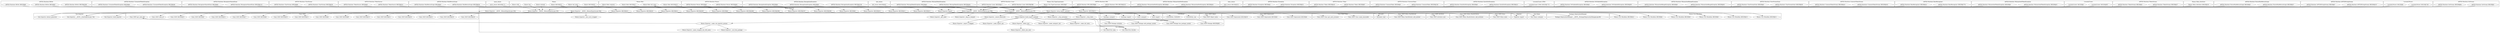 digraph {
graph [overlap=false]
subgraph cluster_Sub_Exporter {
	label="Sub::Exporter";
	"Sub::Exporter::__ANON__[Sub/Exporter.pm:756]";
	"Sub::Exporter::default_generator";
	"Sub::Exporter::build_exporter";
}
subgraph cluster_ANTLR_Runtime_BitSet {
	label="ANTLR::Runtime::BitSet";
	"ANTLR::Runtime::BitSet::BEGIN@299";
	"ANTLR::Runtime::BitSet::BEGIN@7";
	"ANTLR::Runtime::BitSet::BEGIN@8";
}
subgraph cluster_ANTLR_Runtime_UnwantedTokenException {
	label="ANTLR::Runtime::UnwantedTokenException";
	"ANTLR::Runtime::UnwantedTokenException::BEGIN@36";
	"ANTLR::Runtime::UnwantedTokenException::BEGIN@5";
}
subgraph cluster_Class_MOP_Object {
	label="Class::MOP::Object";
	"Class::MOP::Object::meta";
}
subgraph cluster_List_MoreUtils {
	label="List::MoreUtils";
	"List::MoreUtils::uniq";
	"List::MoreUtils::firstidx";
}
subgraph cluster_Class_MOP_Deprecated {
	label="Class::MOP::Deprecated";
	"Class::MOP::Deprecated::BEGIN@4";
	"Class::MOP::Deprecated::BEGIN@3";
	"Class::MOP::Deprecated::BEGIN@10";
}
subgraph cluster_ANTLR_Runtime_RecognizerSharedState {
	label="ANTLR::Runtime::RecognizerSharedState";
	"ANTLR::Runtime::RecognizerSharedState::BEGIN@5";
	"ANTLR::Runtime::RecognizerSharedState::BEGIN@152";
}
subgraph cluster_ANTLR_Runtime_CharStream {
	label="ANTLR::Runtime::CharStream";
	"ANTLR::Runtime::CharStream::BEGIN@6";
	"ANTLR::Runtime::CharStream::BEGIN@29";
}
subgraph cluster_warnings {
	label="warnings";
	"warnings::unimport";
	"warnings::import";
}
subgraph cluster_ANTLR_Runtime_TokenSource {
	label="ANTLR::Runtime::TokenSource";
	"ANTLR::Runtime::TokenSource::BEGIN@3";
	"ANTLR::Runtime::TokenSource::BEGIN@14";
}
subgraph cluster_ANTLR_Runtime_RuleReturnScope {
	label="ANTLR::Runtime::RuleReturnScope";
	"ANTLR::Runtime::RuleReturnScope::BEGIN@26";
	"ANTLR::Runtime::RuleReturnScope::BEGIN@3";
}
subgraph cluster_sacos_return {
	label="sacos_return";
	"sacos_return::BEGIN@175";
}
subgraph cluster_Moose_Exporter {
	label="Moose::Exporter";
	"Moose::Exporter::import";
	"Moose::Exporter::_strip_metaclass";
	"Moose::Exporter::__ANON__[Moose/Exporter.pm:479]";
	"Moose::Exporter::BEGIN@15";
	"Moose::Exporter::BEGIN@3";
	"Moose::Exporter::BEGIN@4";
	"Moose::Exporter::_make_import_sub";
	"Moose::Exporter::setup_import_methods";
	"Moose::Exporter::BEGIN@387";
	"Moose::Exporter::_sub_from_package";
	"Moose::Exporter::BEGIN@11";
	"Moose::Exporter::BEGIN@12";
	"Moose::Exporter::BEGIN@16";
	"Moose::Exporter::_flag_as_reexport";
	"Moose::Exporter::_follow_also";
	"Moose::Exporter::__ANON__[Moose/Exporter.pm:390]";
	"Moose::Exporter::__ANON__[Moose/Exporter.pm:264]";
	"Moose::Exporter::BEGIN@489";
	"Moose::Exporter::BEGIN@13";
	"Moose::Exporter::_export_is_flagged";
	"Moose::Exporter::BEGIN@499";
	"Moose::Exporter::BEGIN@18";
	"Moose::Exporter::_late_curry_wrapper";
	"Moose::Exporter::_make_wrapped_sub_with_meta";
	"Moose::Exporter::_remove_keywords";
	"Moose::Exporter::BEGIN@14";
	"Moose::Exporter::__ANON__[Moose/Exporter.pm:256]";
	"Moose::Exporter::BEGIN@386";
	"Moose::Exporter::_make_unimport_sub";
	"Moose::Exporter::_make_sub_exporter_params";
	"Moose::Exporter::_get_caller";
	"Moose::Exporter::_follow_also_real";
	"Moose::Exporter::build_import_methods";
	"Moose::Exporter::_make_init_meta";
	"Moose::Exporter::__ANON__[Moose/Exporter.pm:194]";
	"Moose::Exporter::_strip_traits";
	"Moose::Exporter::BEGIN@207";
}
subgraph cluster_strict {
	label="strict";
	"strict::import";
	"strict::unimport";
}
subgraph cluster_Class_MOP_Class {
	label="Class::MOP::Class";
	"Class::MOP::Class::make_immutable";
	"Class::MOP::Class::get_meta_instance";
}
subgraph cluster_XSLoader {
	label="XSLoader";
	"XSLoader::load";
}
subgraph cluster_Class_MOP_Mixin_HasMethods {
	label="Class::MOP::Mixin::HasMethods";
	"Class::MOP::Mixin::HasMethods::add_method";
}
subgraph cluster_Class_MOP {
	label="Class::MOP";
	"Class::MOP::BEGIN@16";
	"Class::MOP::BEGIN@4";
	"Class::MOP::BEGIN@17";
	"Class::MOP::BEGIN@14";
	"Class::MOP::class_of";
	"Class::MOP::BEGIN@7";
	"Class::MOP::BEGIN@23";
	"Class::MOP::BEGIN@18";
	"Class::MOP::BEGIN@19";
	"Class::MOP::BEGIN@21";
	"Class::MOP::BEGIN@20";
	"Class::MOP::BEGIN@11";
	"Class::MOP::BEGIN@13";
	"Class::MOP::BEGIN@9";
	"Class::MOP::BEGIN@5";
	"Class::MOP::BEGIN@12";
	"Class::MOP::get_code_info";
}
subgraph cluster_ANTLR_Runtime_Parser {
	label="ANTLR::Runtime::Parser";
	"ANTLR::Runtime::Parser::BEGIN@3";
	"ANTLR::Runtime::Parser::BEGIN@95";
}
subgraph cluster_ANTLR_Runtime_RecognitionException {
	label="ANTLR::Runtime::RecognitionException";
	"ANTLR::Runtime::RecognitionException::BEGIN@138";
	"ANTLR::Runtime::RecognitionException::BEGIN@3";
	"ANTLR::Runtime::RecognitionException::BEGIN@4";
}
subgraph cluster_lote_return {
	label="lote_return";
	"lote_return::BEGIN@407";
}
subgraph cluster_ANTLR_Runtime_MissingTokenException {
	label="ANTLR::Runtime::MissingTokenException";
	"ANTLR::Runtime::MissingTokenException::BEGIN@3";
	"ANTLR::Runtime::MissingTokenException::BEGIN@39";
}
subgraph cluster_ANTLR_Runtime_Lexer {
	label="ANTLR::Runtime::Lexer";
	"ANTLR::Runtime::Lexer::BEGIN@389";
	"ANTLR::Runtime::Lexer::BEGIN@17";
}
subgraph cluster_Moose_Util_TypeConstraints {
	label="Moose::Util::TypeConstraints";
	"Moose::Util::TypeConstraints::BEGIN@7";
}
subgraph cluster_ANTLR_Runtime_DFA {
	label="ANTLR::Runtime::DFA";
	"ANTLR::Runtime::DFA::BEGIN@252";
	"ANTLR::Runtime::DFA::BEGIN@6";
}
subgraph cluster_ANTLR_Runtime_MismatchedSetException {
	label="ANTLR::Runtime::MismatchedSetException";
	"ANTLR::Runtime::MismatchedSetException::BEGIN@28";
	"ANTLR::Runtime::MismatchedSetException::BEGIN@3";
}
subgraph cluster_Moose {
	label="Moose";
	"Moose::BEGIN@35";
	"Moose::with";
	"Moose::init_meta";
	"Moose::BEGIN@15";
	"Moose::extends";
	"Moose::has";
}
subgraph cluster_lotes_return {
	label="lotes_return";
	"lotes_return::BEGIN@321";
}
subgraph cluster_Exporter {
	label="Exporter";
	"Exporter::import";
}
subgraph cluster_ANTLR_Runtime_Exception {
	label="ANTLR::Runtime::Exception";
	"ANTLR::Runtime::Exception::BEGIN@5";
	"ANTLR::Runtime::Exception::BEGIN@21";
}
subgraph cluster_Moose_Util_MetaRole {
	label="Moose::Util::MetaRole";
	"Moose::Util::MetaRole::BEGIN@11";
	"Moose::Util::MetaRole::BEGIN@13";
	"Moose::Util::MetaRole::BEGIN@5";
	"Moose::Util::MetaRole::BEGIN@3";
	"Moose::Util::MetaRole::BEGIN@4";
	"Moose::Util::MetaRole::BEGIN@12";
}
subgraph cluster_ANTLR_Runtime_Token {
	label="ANTLR::Runtime::Token";
	"ANTLR::Runtime::Token::BEGIN@87";
	"ANTLR::Runtime::Token::BEGIN@10";
}
subgraph cluster_ANTLR_Runtime_CommonToken {
	label="ANTLR::Runtime::CommonToken";
	"ANTLR::Runtime::CommonToken::BEGIN@3";
	"ANTLR::Runtime::CommonToken::BEGIN@226";
}
subgraph cluster_ANTLR_Runtime_EarlyExitException {
	label="ANTLR::Runtime::EarlyExitException";
	"ANTLR::Runtime::EarlyExitException::BEGIN@3";
	"ANTLR::Runtime::EarlyExitException::BEGIN@13";
}
subgraph cluster_Lavanda2Lexer_DFA4 {
	label="Lavanda2Lexer::DFA4";
	"Lavanda2Lexer::DFA4::BEGIN@779";
}
subgraph cluster_Class_MOP_Attribute {
	label="Class::MOP::Attribute";
	"Class::MOP::Attribute::new";
}
subgraph cluster_Moose_Role {
	label="Moose::Role";
	"Moose::Role::BEGIN@17";
	"Moose::Role::BEGIN@19";
	"Moose::Role::requires";
	"Moose::Role::init_meta";
}
subgraph cluster_ANTLR_Runtime_NoViableAltException {
	label="ANTLR::Runtime::NoViableAltException";
	"ANTLR::Runtime::NoViableAltException::BEGIN@3";
	"ANTLR::Runtime::NoViableAltException::BEGIN@39";
}
subgraph cluster_Sub_Name {
	label="Sub::Name";
	"Sub::Name::subname";
}
subgraph cluster_ANTLR_Runtime_MismatchedRangeException {
	label="ANTLR::Runtime::MismatchedRangeException";
	"ANTLR::Runtime::MismatchedRangeException::BEGIN@30";
	"ANTLR::Runtime::MismatchedRangeException::BEGIN@3";
}
subgraph cluster_ANTLR_Runtime_CharStreamState {
	label="ANTLR::Runtime::CharStreamState";
	"ANTLR::Runtime::CharStreamState::BEGIN@59";
	"ANTLR::Runtime::CharStreamState::BEGIN@3";
}
subgraph cluster_ANTLR_Runtime_CommonTokenStream {
	label="ANTLR::Runtime::CommonTokenStream";
	"ANTLR::Runtime::CommonTokenStream::BEGIN@10";
	"ANTLR::Runtime::CommonTokenStream::BEGIN@431";
}
subgraph cluster_ANTLR_Runtime_BaseRecognizer {
	label="ANTLR::Runtime::BaseRecognizer";
	"ANTLR::Runtime::BaseRecognizer::BEGIN@12";
	"ANTLR::Runtime::BaseRecognizer::BEGIN@778";
}
subgraph cluster_Class_MOP_Package {
	label="Class::MOP::Package";
	"Class::MOP::Package::add_package_symbol";
	"Class::MOP::Package::initialize";
	"Class::MOP::Package::BEGIN@80";
	"Class::MOP::Package::has_package_symbol";
}
subgraph cluster_Package_DeprecationManager {
	label="Package::DeprecationManager";
	"Package::DeprecationManager::__ANON__[Package/DeprecationManager.pm:60]";
}
subgraph cluster_UNIVERSAL {
	label="UNIVERSAL";
	"UNIVERSAL::VERSION";
	"UNIVERSAL::can";
}
subgraph cluster_ANTLR_Runtime_MismatchedTokenException {
	label="ANTLR::Runtime::MismatchedTokenException";
	"ANTLR::Runtime::MismatchedTokenException::BEGIN@5";
	"ANTLR::Runtime::MismatchedTokenException::BEGIN@31";
}
subgraph cluster_Lavanda2Lexer {
	label="Lavanda2Lexer";
	"Lavanda2Lexer::BEGIN@807";
	"Lavanda2Lexer::BEGIN@6";
}
subgraph cluster_ANTLR_Runtime_TokenStream {
	label="ANTLR::Runtime::TokenStream";
	"ANTLR::Runtime::TokenStream::BEGIN@3";
	"ANTLR::Runtime::TokenStream::BEGIN@27";
}
subgraph cluster_Moose_Meta_Attribute {
	label="Moose::Meta::Attribute";
	"Moose::Meta::Attribute::BEGIN@19";
}
subgraph cluster_ANTLR_Runtime_ParserRuleReturnScope {
	label="ANTLR::Runtime::ParserRuleReturnScope";
	"ANTLR::Runtime::ParserRuleReturnScope::BEGIN@3";
	"ANTLR::Runtime::ParserRuleReturnScope::BEGIN@27";
}
subgraph cluster_Class_MOP_Mixin_HasAttributes {
	label="Class::MOP::Mixin::HasAttributes";
	"Class::MOP::Mixin::HasAttributes::add_attribute";
}
subgraph cluster_ANTLR_Runtime_ANTLRStringStream {
	label="ANTLR::Runtime::ANTLRStringStream";
	"ANTLR::Runtime::ANTLRStringStream::BEGIN@7";
	"ANTLR::Runtime::ANTLRStringStream::BEGIN@257";
}
subgraph cluster_Lavanda2Parser {
	label="Lavanda2Parser";
	"Lavanda2Parser::BEGIN@6";
	"Lavanda2Parser::BEGIN@740";
}
subgraph cluster_ANTLR_Runtime_IntStream {
	label="ANTLR::Runtime::IntStream";
	"ANTLR::Runtime::IntStream::BEGIN@3";
	"ANTLR::Runtime::IntStream::BEGIN@84";
}
subgraph cluster_Class_MOP_Mixin {
	label="Class::MOP::Mixin";
	"Class::MOP::Mixin::meta";
}
"Moose::Exporter::BEGIN@11" -> "Class::MOP::BEGIN@17";
"Moose::Role::BEGIN@17" -> "Moose::Exporter::import";
"Moose::Util::TypeConstraints::BEGIN@7" -> "Moose::Exporter::import";
"Moose::BEGIN@15" -> "Moose::Exporter::import";
"Moose::Exporter::BEGIN@11" -> "Class::MOP::BEGIN@14";
"ANTLR::Runtime::BitSet::BEGIN@299" -> "Moose::Exporter::__ANON__[Moose/Exporter.pm:479]";
"ANTLR::Runtime::NoViableAltException::BEGIN@39" -> "Moose::Exporter::__ANON__[Moose/Exporter.pm:479]";
"ANTLR::Runtime::MismatchedSetException::BEGIN@28" -> "Moose::Exporter::__ANON__[Moose/Exporter.pm:479]";
"ANTLR::Runtime::MismatchedRangeException::BEGIN@30" -> "Moose::Exporter::__ANON__[Moose/Exporter.pm:479]";
"ANTLR::Runtime::BaseRecognizer::BEGIN@778" -> "Moose::Exporter::__ANON__[Moose/Exporter.pm:479]";
"ANTLR::Runtime::Lexer::BEGIN@389" -> "Moose::Exporter::__ANON__[Moose/Exporter.pm:479]";
"Lavanda2Lexer::BEGIN@807" -> "Moose::Exporter::__ANON__[Moose/Exporter.pm:479]";
"ANTLR::Runtime::EarlyExitException::BEGIN@13" -> "Moose::Exporter::__ANON__[Moose/Exporter.pm:479]";
"ANTLR::Runtime::IntStream::BEGIN@84" -> "Moose::Exporter::__ANON__[Moose/Exporter.pm:479]";
"ANTLR::Runtime::RecognizerSharedState::BEGIN@152" -> "Moose::Exporter::__ANON__[Moose/Exporter.pm:479]";
"ANTLR::Runtime::MismatchedTokenException::BEGIN@31" -> "Moose::Exporter::__ANON__[Moose/Exporter.pm:479]";
"ANTLR::Runtime::UnwantedTokenException::BEGIN@36" -> "Moose::Exporter::__ANON__[Moose/Exporter.pm:479]";
"ANTLR::Runtime::ANTLRStringStream::BEGIN@257" -> "Moose::Exporter::__ANON__[Moose/Exporter.pm:479]";
"ANTLR::Runtime::ParserRuleReturnScope::BEGIN@27" -> "Moose::Exporter::__ANON__[Moose/Exporter.pm:479]";
"ANTLR::Runtime::CommonToken::BEGIN@226" -> "Moose::Exporter::__ANON__[Moose/Exporter.pm:479]";
"ANTLR::Runtime::RecognitionException::BEGIN@138" -> "Moose::Exporter::__ANON__[Moose/Exporter.pm:479]";
"ANTLR::Runtime::TokenStream::BEGIN@27" -> "Moose::Exporter::__ANON__[Moose/Exporter.pm:479]";
"ANTLR::Runtime::Parser::BEGIN@95" -> "Moose::Exporter::__ANON__[Moose/Exporter.pm:479]";
"ANTLR::Runtime::CommonTokenStream::BEGIN@431" -> "Moose::Exporter::__ANON__[Moose/Exporter.pm:479]";
"ANTLR::Runtime::MissingTokenException::BEGIN@39" -> "Moose::Exporter::__ANON__[Moose/Exporter.pm:479]";
"ANTLR::Runtime::DFA::BEGIN@252" -> "Moose::Exporter::__ANON__[Moose/Exporter.pm:479]";
"ANTLR::Runtime::RuleReturnScope::BEGIN@26" -> "Moose::Exporter::__ANON__[Moose/Exporter.pm:479]";
"ANTLR::Runtime::Exception::BEGIN@21" -> "Moose::Exporter::__ANON__[Moose/Exporter.pm:479]";
"ANTLR::Runtime::TokenSource::BEGIN@14" -> "Moose::Exporter::__ANON__[Moose/Exporter.pm:479]";
"ANTLR::Runtime::CharStream::BEGIN@29" -> "Moose::Exporter::__ANON__[Moose/Exporter.pm:479]";
"ANTLR::Runtime::Token::BEGIN@87" -> "Moose::Exporter::__ANON__[Moose/Exporter.pm:479]";
"ANTLR::Runtime::CharStreamState::BEGIN@59" -> "Moose::Exporter::__ANON__[Moose/Exporter.pm:479]";
"Lavanda2Parser::BEGIN@740" -> "Moose::Exporter::__ANON__[Moose/Exporter.pm:479]";
"Moose::BEGIN@15" -> "Moose::Exporter::BEGIN@15";
"Moose::Exporter::build_import_methods" -> "Moose::Exporter::_make_import_sub";
"Moose::Exporter::BEGIN@16" -> "Exporter::import";
"Moose::Exporter::BEGIN@12" -> "Exporter::import";
"Moose::BEGIN@15" -> "Moose::Exporter::BEGIN@386";
"Moose::Exporter::_follow_also" -> "Moose::Exporter::_follow_also_real";
"Moose::Exporter::setup_import_methods" -> "Moose::Exporter::build_import_methods";
"Moose::Exporter::build_import_methods" -> "Moose::Exporter::_make_init_meta";
"Moose::Exporter::BEGIN@14" -> "Moose::Util::MetaRole::BEGIN@4";
"Moose::Exporter::BEGIN@13" -> "Package::DeprecationManager::__ANON__[Package/DeprecationManager.pm:60]";
"Moose::Exporter::BEGIN@14" -> "Moose::Util::MetaRole::BEGIN@5";
"Moose::Exporter::BEGIN@11" -> "Class::MOP::Object::meta";
"Moose::Exporter::BEGIN@11" -> "Class::MOP::Deprecated::BEGIN@4";
"Moose::Exporter::BEGIN@11" -> "Class::MOP::BEGIN@21";
"Moose::Exporter::BEGIN@11" -> "Class::MOP::BEGIN@5";
"Moose::Exporter::__ANON__[Moose/Exporter.pm:256]" -> "Class::MOP::class_of";
"Moose::Meta::Attribute::BEGIN@19" -> "Moose::Exporter::setup_import_methods";
"ANTLR::Runtime::IntStream::BEGIN@3" -> "Moose::Exporter::setup_import_methods";
"ANTLR::Runtime::CharStreamState::BEGIN@3" -> "Moose::Exporter::setup_import_methods";
"Moose::Exporter::build_import_methods" -> "Class::MOP::Package::has_package_symbol";
"Moose::Exporter::__ANON__[Moose/Exporter.pm:390]" -> "UNIVERSAL::can";
"Moose::Exporter::_remove_keywords" -> "Moose::Exporter::_export_is_flagged";
"Moose::BEGIN@15" -> "Moose::Exporter::BEGIN@18";
"Moose::Exporter::BEGIN@489" -> "strict::unimport";
"Moose::Exporter::BEGIN@499" -> "strict::unimport";
"Moose::Exporter::BEGIN@386" -> "strict::unimport";
"Moose::Exporter::BEGIN@207" -> "strict::unimport";
"Moose::Exporter::_make_sub_exporter_params" -> "Moose::Exporter::_make_wrapped_sub_with_meta";
"Moose::Exporter::_follow_also" -> "List::MoreUtils::uniq";
"Moose::Exporter::BEGIN@15" -> "Sub::Exporter::__ANON__[Sub/Exporter.pm:756]";
"Moose::Exporter::__ANON__[Moose/Exporter.pm:390]" -> "Sub::Exporter::__ANON__[Sub/Exporter.pm:756]";
"Moose::Exporter::__ANON__[Moose/Exporter.pm:390]" -> "Moose::Exporter::_get_caller";
"Moose::Exporter::import" -> "warnings::import";
"Moose::Exporter::BEGIN@4" -> "warnings::import";
"Moose::Exporter::__ANON__[Moose/Exporter.pm:390]" -> "warnings::import";
"Moose::Exporter::BEGIN@11" -> "Class::MOP::BEGIN@11";
"Moose::Exporter::_strip_traits" -> "List::MoreUtils::firstidx";
"Moose::Exporter::_strip_metaclass" -> "List::MoreUtils::firstidx";
"Moose::Exporter::__ANON__[Moose/Exporter.pm:390]" -> "Moose::Exporter::_strip_metaclass";
"Moose::Exporter::BEGIN@14" -> "Moose::Util::MetaRole::BEGIN@13";
"Sub::Exporter::default_generator" -> "Moose::Exporter::__ANON__[Moose/Exporter.pm:264]";
"Moose::BEGIN@15" -> "Moose::Exporter::BEGIN@13";
"Moose::with" -> "Moose::Exporter::__ANON__[Moose/Exporter.pm:256]";
"Moose::has" -> "Moose::Exporter::__ANON__[Moose/Exporter.pm:256]";
"Moose::extends" -> "Moose::Exporter::__ANON__[Moose/Exporter.pm:256]";
"Moose::Role::requires" -> "Moose::Exporter::__ANON__[Moose/Exporter.pm:256]";
"Moose::Exporter::BEGIN@11" -> "Class::MOP::Class::get_meta_instance";
"Moose::Exporter::BEGIN@11" -> "Class::MOP::BEGIN@20";
"Sub::Exporter::default_generator" -> "Moose::Exporter::__ANON__[Moose/Exporter.pm:194]";
"Moose::Exporter::BEGIN@15" -> "UNIVERSAL::VERSION";
"Moose::Exporter::import" -> "strict::import";
"Moose::Exporter::__ANON__[Moose/Exporter.pm:390]" -> "strict::import";
"Moose::Exporter::BEGIN@3" -> "strict::import";
"Moose::Exporter::BEGIN@14" -> "Moose::Util::MetaRole::BEGIN@3";
"Moose::Exporter::_make_sub_exporter_params" -> "Class::MOP::get_code_info";
"Moose::Exporter::BEGIN@11" -> "Class::MOP::Package::BEGIN@80";
"Moose::BEGIN@15" -> "Moose::Exporter::BEGIN@11";
"Moose::Exporter::build_import_methods" -> "Moose::Exporter::_follow_also";
"Moose::Exporter::BEGIN@387" -> "warnings::unimport";
"Moose::BEGIN@15" -> "Moose::Exporter::BEGIN@489";
"Moose::Exporter::BEGIN@11" -> "Class::MOP::BEGIN@23";
"Moose::Exporter::BEGIN@11" -> "Class::MOP::BEGIN@19";
"Moose::Exporter::build_import_methods" -> "Moose::Exporter::_make_sub_exporter_params";
"Moose::Exporter::__ANON__[Moose/Exporter.pm:390]" -> "Moose::Exporter::_strip_traits";
"Moose::Exporter::__ANON__[Moose/Exporter.pm:390]" -> "Moose::init_meta";
"Moose::Exporter::__ANON__[Moose/Exporter.pm:264]" -> "Sub::Name::subname";
"Moose::Exporter::_make_sub_exporter_params" -> "Moose::Exporter::_sub_from_package";
"Moose::Exporter::BEGIN@11" -> "Class::MOP::Deprecated::BEGIN@3";
"Moose::Exporter::__ANON__[Moose/Exporter.pm:390]" -> "Moose::Exporter::_flag_as_reexport";
"Moose::Exporter::BEGIN@11" -> "Class::MOP::Deprecated::BEGIN@10";
"Moose::Exporter::BEGIN@14" -> "Moose::Util::MetaRole::BEGIN@12";
"Moose::BEGIN@15" -> "Moose::Exporter::BEGIN@499";
"Moose::Exporter::build_import_methods" -> "Class::MOP::Package::initialize";
"Moose::Exporter::BEGIN@11" -> "Class::MOP::BEGIN@7";
"Moose::BEGIN@15" -> "Moose::Exporter::BEGIN@14";
"Moose::Exporter::BEGIN@11" -> "XSLoader::load";
"Moose::Exporter::build_import_methods" -> "Moose::Exporter::_make_unimport_sub";
"Moose::Exporter::BEGIN@11" -> "Class::MOP::BEGIN@13";
"Moose::Exporter::BEGIN@11" -> "Class::MOP::Mixin::HasAttributes::add_attribute";
"Moose::Exporter::BEGIN@11" -> "Class::MOP::BEGIN@12";
"Moose::Exporter::BEGIN@11" -> "Class::MOP::Class::make_immutable";
"Moose::BEGIN@15" -> "Moose::Exporter::BEGIN@4";
"Moose::BEGIN@15" -> "Moose::Exporter::BEGIN@16";
"Moose::BEGIN@15" -> "Moose::Exporter::BEGIN@12";
"Moose::Exporter::build_import_methods" -> "Class::MOP::Package::add_package_symbol";
"ANTLR::Runtime::ANTLRStringStream::BEGIN@7" -> "Moose::Exporter::__ANON__[Moose/Exporter.pm:390]";
"ANTLR::Runtime::BitSet::BEGIN@7" -> "Moose::Exporter::__ANON__[Moose/Exporter.pm:390]";
"ANTLR::Runtime::MismatchedTokenException::BEGIN@5" -> "Moose::Exporter::__ANON__[Moose/Exporter.pm:390]";
"ANTLR::Runtime::IntStream::BEGIN@3" -> "Moose::Exporter::__ANON__[Moose/Exporter.pm:390]";
"ANTLR::Runtime::CommonTokenStream::BEGIN@10" -> "Moose::Exporter::__ANON__[Moose/Exporter.pm:390]";
"ANTLR::Runtime::NoViableAltException::BEGIN@3" -> "Moose::Exporter::__ANON__[Moose/Exporter.pm:390]";
"ANTLR::Runtime::Exception::BEGIN@5" -> "Moose::Exporter::__ANON__[Moose/Exporter.pm:390]";
"ANTLR::Runtime::ParserRuleReturnScope::BEGIN@3" -> "Moose::Exporter::__ANON__[Moose/Exporter.pm:390]";
"ANTLR::Runtime::MismatchedRangeException::BEGIN@3" -> "Moose::Exporter::__ANON__[Moose/Exporter.pm:390]";
"Moose::Role::BEGIN@19" -> "Moose::Exporter::__ANON__[Moose/Exporter.pm:390]";
"ANTLR::Runtime::TokenSource::BEGIN@3" -> "Moose::Exporter::__ANON__[Moose/Exporter.pm:390]";
"ANTLR::Runtime::RecognizerSharedState::BEGIN@5" -> "Moose::Exporter::__ANON__[Moose/Exporter.pm:390]";
"Lavanda2Parser::BEGIN@6" -> "Moose::Exporter::__ANON__[Moose/Exporter.pm:390]";
"ANTLR::Runtime::CharStream::BEGIN@6" -> "Moose::Exporter::__ANON__[Moose/Exporter.pm:390]";
"ANTLR::Runtime::Lexer::BEGIN@17" -> "Moose::Exporter::__ANON__[Moose/Exporter.pm:390]";
"ANTLR::Runtime::CharStreamState::BEGIN@3" -> "Moose::Exporter::__ANON__[Moose/Exporter.pm:390]";
"ANTLR::Runtime::UnwantedTokenException::BEGIN@5" -> "Moose::Exporter::__ANON__[Moose/Exporter.pm:390]";
"ANTLR::Runtime::EarlyExitException::BEGIN@3" -> "Moose::Exporter::__ANON__[Moose/Exporter.pm:390]";
"ANTLR::Runtime::MismatchedSetException::BEGIN@3" -> "Moose::Exporter::__ANON__[Moose/Exporter.pm:390]";
"sacos_return::BEGIN@175" -> "Moose::Exporter::__ANON__[Moose/Exporter.pm:390]";
"ANTLR::Runtime::RecognitionException::BEGIN@3" -> "Moose::Exporter::__ANON__[Moose/Exporter.pm:390]";
"Lavanda2Lexer::DFA4::BEGIN@779" -> "Moose::Exporter::__ANON__[Moose/Exporter.pm:390]";
"Lavanda2Lexer::BEGIN@6" -> "Moose::Exporter::__ANON__[Moose/Exporter.pm:390]";
"ANTLR::Runtime::Token::BEGIN@10" -> "Moose::Exporter::__ANON__[Moose/Exporter.pm:390]";
"ANTLR::Runtime::Parser::BEGIN@3" -> "Moose::Exporter::__ANON__[Moose/Exporter.pm:390]";
"lote_return::BEGIN@407" -> "Moose::Exporter::__ANON__[Moose/Exporter.pm:390]";
"lotes_return::BEGIN@321" -> "Moose::Exporter::__ANON__[Moose/Exporter.pm:390]";
"ANTLR::Runtime::RuleReturnScope::BEGIN@3" -> "Moose::Exporter::__ANON__[Moose/Exporter.pm:390]";
"ANTLR::Runtime::BitSet::BEGIN@8" -> "Moose::Exporter::__ANON__[Moose/Exporter.pm:390]";
"ANTLR::Runtime::MissingTokenException::BEGIN@3" -> "Moose::Exporter::__ANON__[Moose/Exporter.pm:390]";
"ANTLR::Runtime::TokenStream::BEGIN@3" -> "Moose::Exporter::__ANON__[Moose/Exporter.pm:390]";
"ANTLR::Runtime::BaseRecognizer::BEGIN@12" -> "Moose::Exporter::__ANON__[Moose/Exporter.pm:390]";
"ANTLR::Runtime::DFA::BEGIN@6" -> "Moose::Exporter::__ANON__[Moose/Exporter.pm:390]";
"Moose::BEGIN@35" -> "Moose::Exporter::__ANON__[Moose/Exporter.pm:390]";
"ANTLR::Runtime::CommonToken::BEGIN@3" -> "Moose::Exporter::__ANON__[Moose/Exporter.pm:390]";
"ANTLR::Runtime::RecognitionException::BEGIN@4" -> "Moose::Exporter::__ANON__[Moose/Exporter.pm:390]";
"Moose::Exporter::BEGIN@11" -> "Class::MOP::BEGIN@4";
"Moose::Exporter::BEGIN@11" -> "Class::MOP::Mixin::meta";
"Moose::Exporter::__ANON__[Moose/Exporter.pm:479]" -> "Moose::Exporter::_remove_keywords";
"Moose::Exporter::build_import_methods" -> "Sub::Exporter::build_exporter";
"Moose::Exporter::BEGIN@11" -> "Class::MOP::BEGIN@18";
"Moose::Exporter::__ANON__[Moose/Exporter.pm:390]" -> "Moose::Role::init_meta";
"Moose::Exporter::BEGIN@11" -> "Class::MOP::Mixin::HasMethods::add_method";
"Moose::Exporter::BEGIN@11" -> "Class::MOP::BEGIN@16";
"Moose::BEGIN@15" -> "Moose::Exporter::BEGIN@3";
"Moose::Exporter::BEGIN@11" -> "Class::MOP::Attribute::new";
"Moose::BEGIN@15" -> "Moose::Exporter::BEGIN@387";
"Moose::Exporter::BEGIN@11" -> "Class::MOP::BEGIN@9";
"Moose::Exporter::__ANON__[Moose/Exporter.pm:264]" -> "Moose::Exporter::_late_curry_wrapper";
"Moose::Exporter::BEGIN@14" -> "Moose::Util::MetaRole::BEGIN@11";
"Moose::BEGIN@15" -> "Moose::Exporter::BEGIN@207";
}
